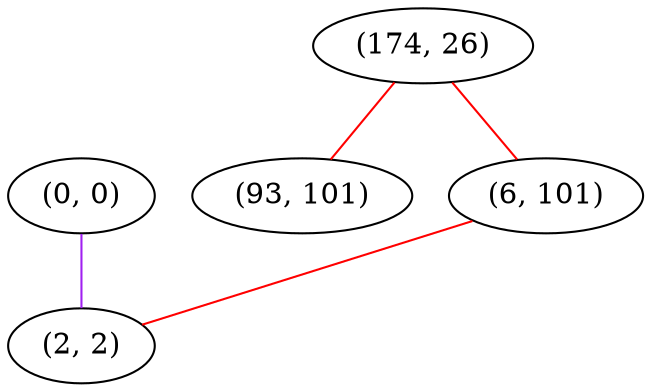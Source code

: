 graph "" {
"(0, 0)";
"(174, 26)";
"(93, 101)";
"(6, 101)";
"(2, 2)";
"(0, 0)" -- "(2, 2)"  [color=purple, key=0, weight=4];
"(174, 26)" -- "(93, 101)"  [color=red, key=0, weight=1];
"(174, 26)" -- "(6, 101)"  [color=red, key=0, weight=1];
"(6, 101)" -- "(2, 2)"  [color=red, key=0, weight=1];
}
